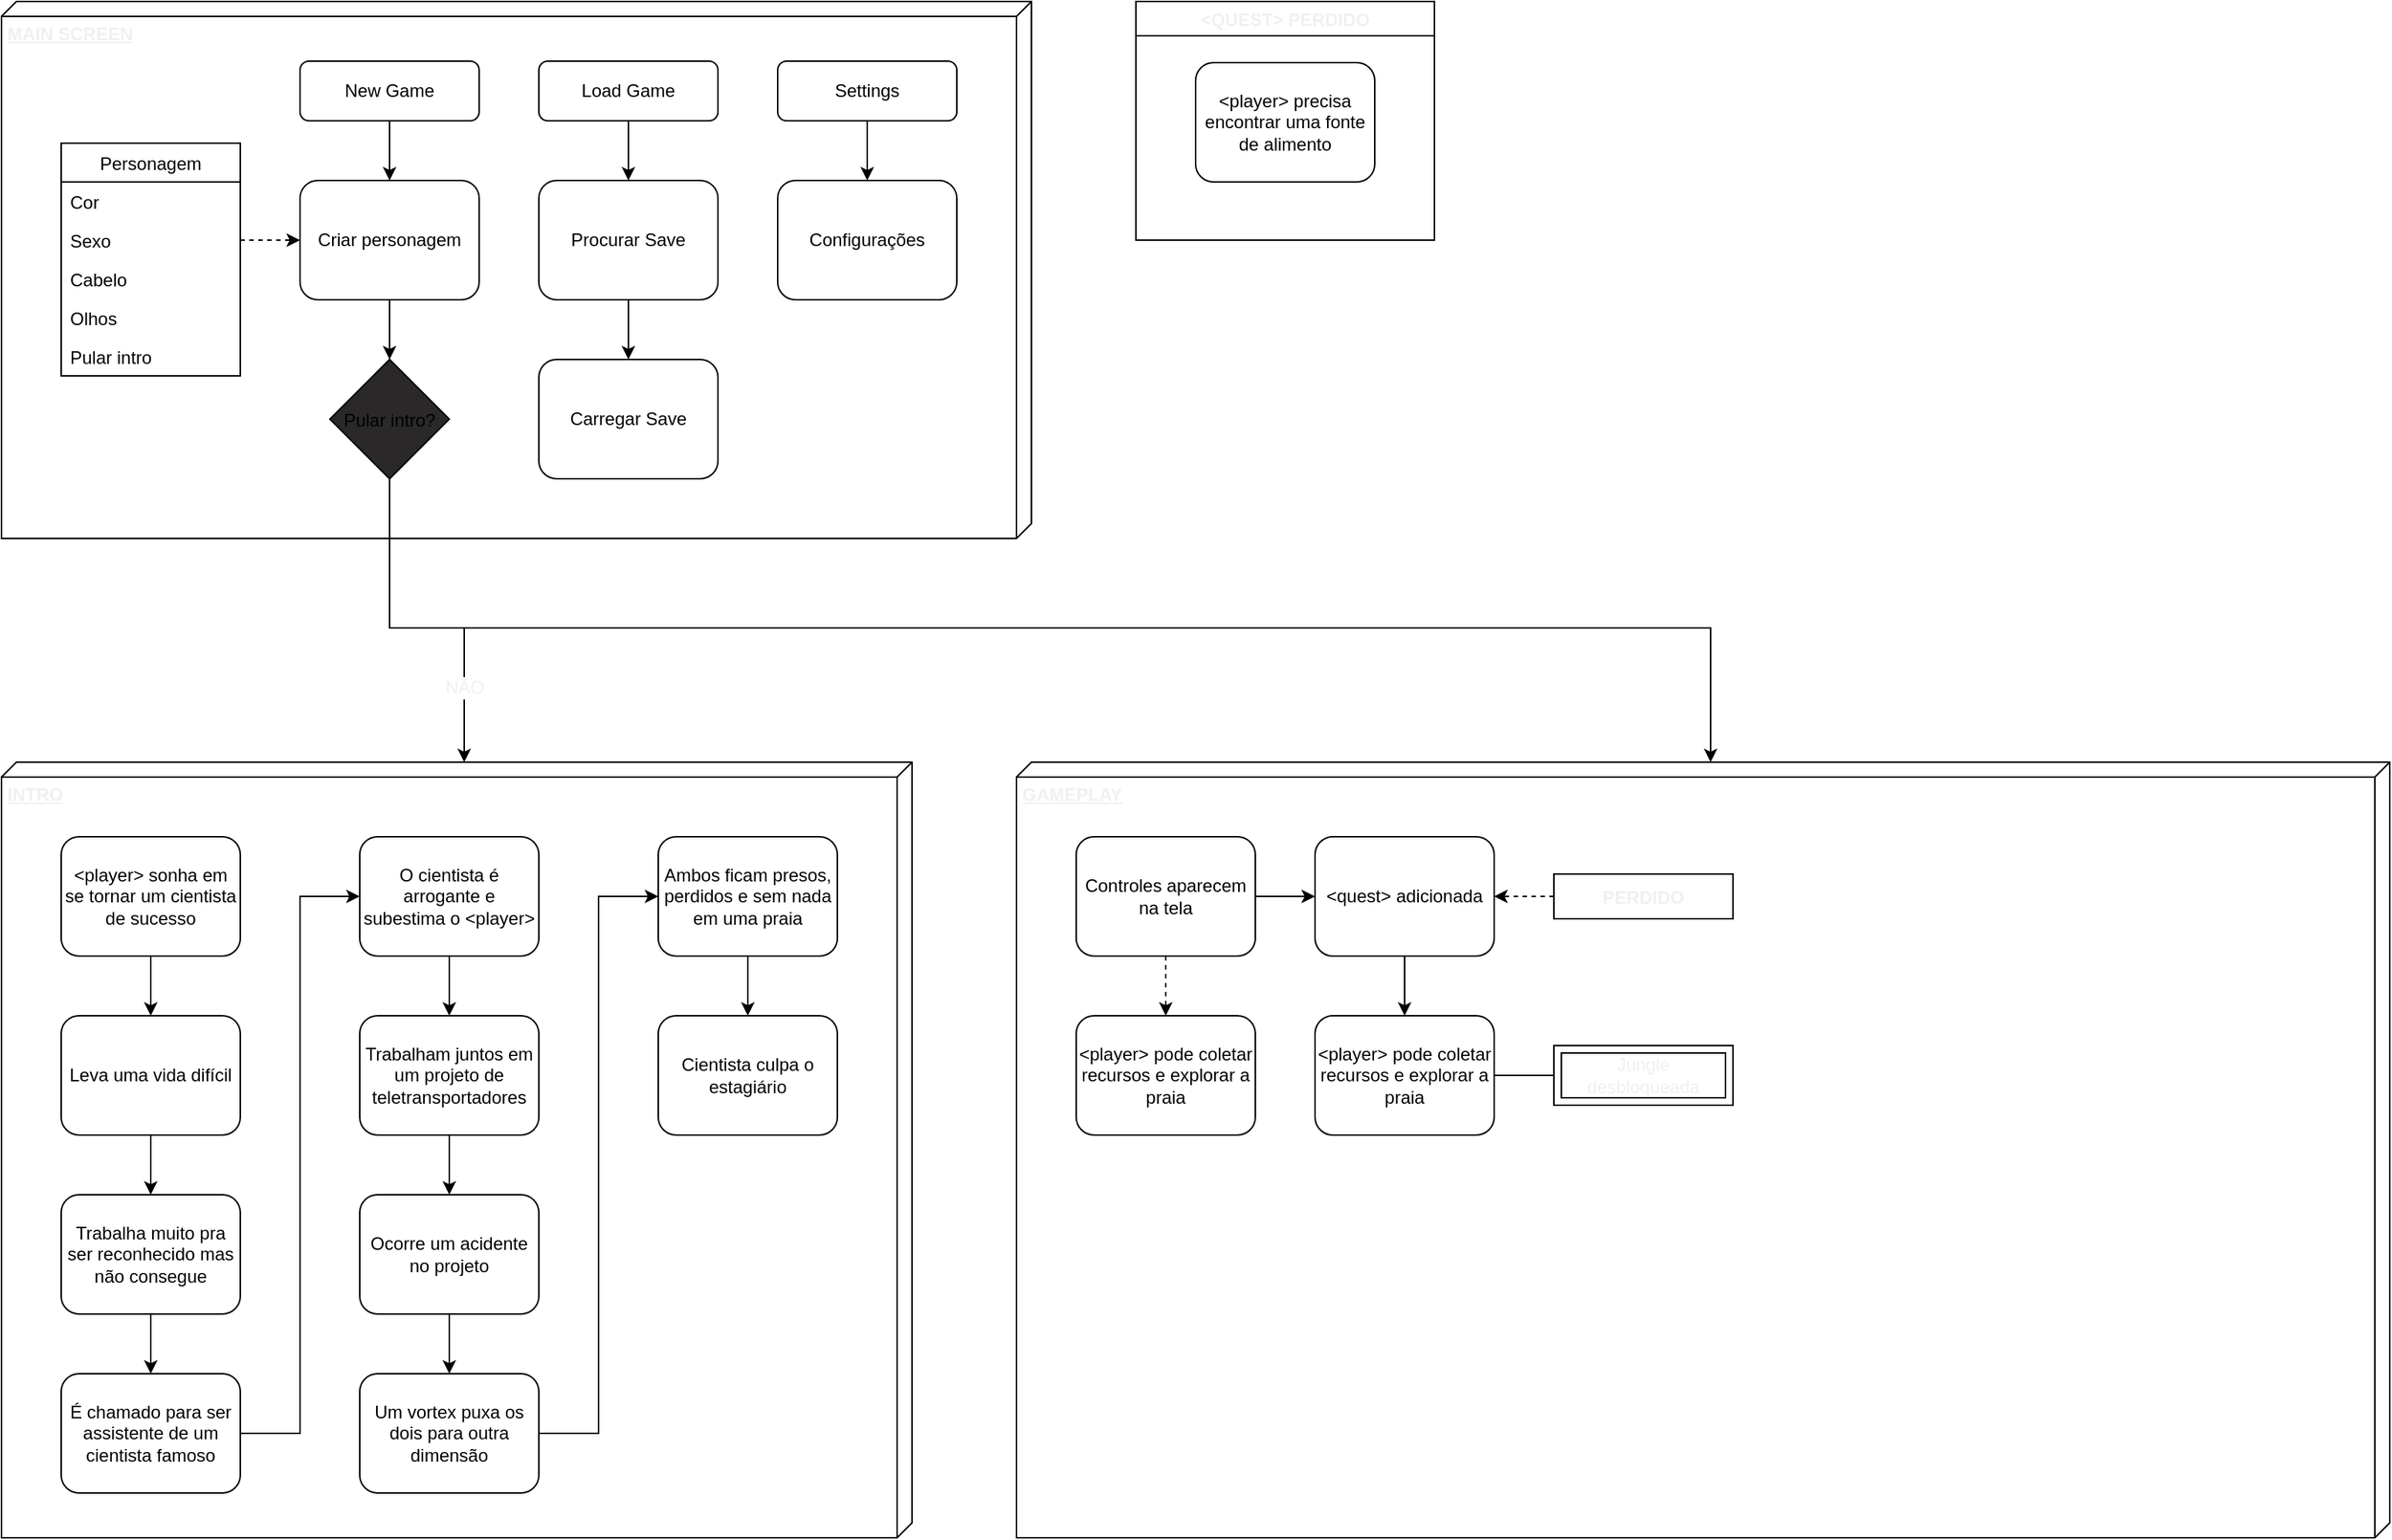 <mxfile version="20.8.16" type="github">
  <diagram id="C5RBs43oDa-KdzZeNtuy" name="Page-1">
    <mxGraphModel dx="2322" dy="1340" grid="1" gridSize="10" guides="1" tooltips="1" connect="1" arrows="1" fold="1" page="1" pageScale="1" pageWidth="3300" pageHeight="4681" math="0" shadow="0">
      <root>
        <mxCell id="WIyWlLk6GJQsqaUBKTNV-0" />
        <mxCell id="WIyWlLk6GJQsqaUBKTNV-1" parent="WIyWlLk6GJQsqaUBKTNV-0" />
        <mxCell id="SJo5ltNFuGh-xrkQavzZ-158" value="" style="group" vertex="1" connectable="0" parent="WIyWlLk6GJQsqaUBKTNV-1">
          <mxGeometry x="40" y="40" width="690" height="360" as="geometry" />
        </mxCell>
        <mxCell id="SJo5ltNFuGh-xrkQavzZ-93" value="New Game" style="rounded=1;whiteSpace=wrap;html=1;fontSize=12;glass=0;strokeWidth=1;shadow=0;movable=1;resizable=1;rotatable=1;deletable=1;editable=1;connectable=1;" vertex="1" parent="SJo5ltNFuGh-xrkQavzZ-158">
          <mxGeometry x="200" y="40" width="120" height="40" as="geometry" />
        </mxCell>
        <mxCell id="SJo5ltNFuGh-xrkQavzZ-94" value="Load Game" style="rounded=1;whiteSpace=wrap;html=1;fontSize=12;glass=0;strokeWidth=1;shadow=0;movable=1;resizable=1;rotatable=1;deletable=1;editable=1;connectable=1;" vertex="1" parent="SJo5ltNFuGh-xrkQavzZ-158">
          <mxGeometry x="360" y="40" width="120" height="40" as="geometry" />
        </mxCell>
        <mxCell id="SJo5ltNFuGh-xrkQavzZ-95" value="Settings" style="rounded=1;whiteSpace=wrap;html=1;fontSize=12;glass=0;strokeWidth=1;shadow=0;movable=1;resizable=1;rotatable=1;deletable=1;editable=1;connectable=1;" vertex="1" parent="SJo5ltNFuGh-xrkQavzZ-158">
          <mxGeometry x="520" y="40" width="120" height="40" as="geometry" />
        </mxCell>
        <mxCell id="SJo5ltNFuGh-xrkQavzZ-96" value="Criar personagem" style="rounded=1;whiteSpace=wrap;html=1;fontSize=12;glass=0;strokeWidth=1;shadow=0;movable=1;resizable=1;rotatable=1;deletable=1;editable=1;connectable=1;" vertex="1" parent="SJo5ltNFuGh-xrkQavzZ-158">
          <mxGeometry x="200" y="120" width="120" height="80" as="geometry" />
        </mxCell>
        <mxCell id="SJo5ltNFuGh-xrkQavzZ-108" style="edgeStyle=orthogonalEdgeStyle;rounded=0;orthogonalLoop=1;jettySize=auto;html=1;entryX=0.5;entryY=0;entryDx=0;entryDy=0;movable=1;resizable=1;rotatable=1;deletable=1;editable=1;connectable=1;" edge="1" parent="SJo5ltNFuGh-xrkQavzZ-158" source="SJo5ltNFuGh-xrkQavzZ-93" target="SJo5ltNFuGh-xrkQavzZ-96">
          <mxGeometry relative="1" as="geometry" />
        </mxCell>
        <mxCell id="SJo5ltNFuGh-xrkQavzZ-98" value="Pular intro?" style="rhombus;fillStyle=solid;fillColor=#2a2828;gradientColor=none;movable=1;resizable=1;rotatable=1;deletable=1;editable=1;connectable=1;" vertex="1" parent="SJo5ltNFuGh-xrkQavzZ-158">
          <mxGeometry x="220" y="240" width="80" height="80" as="geometry" />
        </mxCell>
        <mxCell id="SJo5ltNFuGh-xrkQavzZ-113" style="edgeStyle=orthogonalEdgeStyle;rounded=0;orthogonalLoop=1;jettySize=auto;html=1;entryX=0.5;entryY=0;entryDx=0;entryDy=0;movable=1;resizable=1;rotatable=1;deletable=1;editable=1;connectable=1;" edge="1" parent="SJo5ltNFuGh-xrkQavzZ-158" source="SJo5ltNFuGh-xrkQavzZ-96" target="SJo5ltNFuGh-xrkQavzZ-98">
          <mxGeometry relative="1" as="geometry" />
        </mxCell>
        <mxCell id="SJo5ltNFuGh-xrkQavzZ-101" value="Personagem" style="swimlane;fontStyle=0;childLayout=stackLayout;horizontal=1;startSize=26;fillColor=none;horizontalStack=0;resizeParent=1;resizeParentMax=0;resizeLast=0;collapsible=1;marginBottom=0;fillStyle=solid;movable=1;resizable=1;rotatable=1;deletable=1;editable=1;connectable=1;" vertex="1" parent="SJo5ltNFuGh-xrkQavzZ-158">
          <mxGeometry x="40" y="95" width="120" height="156" as="geometry" />
        </mxCell>
        <mxCell id="SJo5ltNFuGh-xrkQavzZ-102" value="Cor" style="text;strokeColor=none;fillColor=none;align=left;verticalAlign=top;spacingLeft=4;spacingRight=4;overflow=hidden;rotatable=1;points=[[0,0.5],[1,0.5]];portConstraint=eastwest;movable=1;resizable=1;deletable=1;editable=1;connectable=1;" vertex="1" parent="SJo5ltNFuGh-xrkQavzZ-101">
          <mxGeometry y="26" width="120" height="26" as="geometry" />
        </mxCell>
        <mxCell id="SJo5ltNFuGh-xrkQavzZ-103" value="Sexo" style="text;strokeColor=none;fillColor=none;align=left;verticalAlign=top;spacingLeft=4;spacingRight=4;overflow=hidden;rotatable=1;points=[[0,0.5],[1,0.5]];portConstraint=eastwest;movable=1;resizable=1;deletable=1;editable=1;connectable=1;" vertex="1" parent="SJo5ltNFuGh-xrkQavzZ-101">
          <mxGeometry y="52" width="120" height="26" as="geometry" />
        </mxCell>
        <mxCell id="SJo5ltNFuGh-xrkQavzZ-104" value="Cabelo" style="text;strokeColor=none;fillColor=none;align=left;verticalAlign=top;spacingLeft=4;spacingRight=4;overflow=hidden;rotatable=1;points=[[0,0.5],[1,0.5]];portConstraint=eastwest;movable=1;resizable=1;deletable=1;editable=1;connectable=1;" vertex="1" parent="SJo5ltNFuGh-xrkQavzZ-101">
          <mxGeometry y="78" width="120" height="26" as="geometry" />
        </mxCell>
        <mxCell id="SJo5ltNFuGh-xrkQavzZ-112" value="Olhos" style="text;strokeColor=none;fillColor=none;align=left;verticalAlign=top;spacingLeft=4;spacingRight=4;overflow=hidden;rotatable=1;points=[[0,0.5],[1,0.5]];portConstraint=eastwest;movable=1;resizable=1;deletable=1;editable=1;connectable=1;" vertex="1" parent="SJo5ltNFuGh-xrkQavzZ-101">
          <mxGeometry y="104" width="120" height="26" as="geometry" />
        </mxCell>
        <mxCell id="SJo5ltNFuGh-xrkQavzZ-106" value="Pular intro" style="text;strokeColor=none;fillColor=none;align=left;verticalAlign=top;spacingLeft=4;spacingRight=4;overflow=hidden;rotatable=1;points=[[0,0.5],[1,0.5]];portConstraint=eastwest;movable=1;resizable=1;deletable=1;editable=1;connectable=1;" vertex="1" parent="SJo5ltNFuGh-xrkQavzZ-101">
          <mxGeometry y="130" width="120" height="26" as="geometry" />
        </mxCell>
        <mxCell id="SJo5ltNFuGh-xrkQavzZ-107" style="edgeStyle=orthogonalEdgeStyle;rounded=0;orthogonalLoop=1;jettySize=auto;html=1;exitX=1;exitY=0.5;exitDx=0;exitDy=0;entryX=0;entryY=0.5;entryDx=0;entryDy=0;dashed=1;movable=1;resizable=1;rotatable=1;deletable=1;editable=1;connectable=1;" edge="1" parent="SJo5ltNFuGh-xrkQavzZ-158" source="SJo5ltNFuGh-xrkQavzZ-103" target="SJo5ltNFuGh-xrkQavzZ-96">
          <mxGeometry relative="1" as="geometry" />
        </mxCell>
        <mxCell id="SJo5ltNFuGh-xrkQavzZ-114" value="Procurar Save" style="rounded=1;whiteSpace=wrap;html=1;fontSize=12;glass=0;strokeWidth=1;shadow=0;movable=1;resizable=1;rotatable=1;deletable=1;editable=1;connectable=1;" vertex="1" parent="SJo5ltNFuGh-xrkQavzZ-158">
          <mxGeometry x="360" y="120" width="120" height="80" as="geometry" />
        </mxCell>
        <mxCell id="SJo5ltNFuGh-xrkQavzZ-115" style="edgeStyle=orthogonalEdgeStyle;rounded=0;orthogonalLoop=1;jettySize=auto;html=1;entryX=0.5;entryY=0;entryDx=0;entryDy=0;movable=1;resizable=1;rotatable=1;deletable=1;editable=1;connectable=1;" edge="1" parent="SJo5ltNFuGh-xrkQavzZ-158" source="SJo5ltNFuGh-xrkQavzZ-94" target="SJo5ltNFuGh-xrkQavzZ-114">
          <mxGeometry relative="1" as="geometry" />
        </mxCell>
        <mxCell id="SJo5ltNFuGh-xrkQavzZ-116" value="Carregar Save" style="rounded=1;whiteSpace=wrap;html=1;fontSize=12;glass=0;strokeWidth=1;shadow=0;movable=1;resizable=1;rotatable=1;deletable=1;editable=1;connectable=1;" vertex="1" parent="SJo5ltNFuGh-xrkQavzZ-158">
          <mxGeometry x="360" y="240" width="120" height="80" as="geometry" />
        </mxCell>
        <mxCell id="SJo5ltNFuGh-xrkQavzZ-117" style="edgeStyle=orthogonalEdgeStyle;rounded=0;orthogonalLoop=1;jettySize=auto;html=1;entryX=0.5;entryY=0;entryDx=0;entryDy=0;movable=1;resizable=1;rotatable=1;deletable=1;editable=1;connectable=1;" edge="1" parent="SJo5ltNFuGh-xrkQavzZ-158" source="SJo5ltNFuGh-xrkQavzZ-114" target="SJo5ltNFuGh-xrkQavzZ-116">
          <mxGeometry relative="1" as="geometry" />
        </mxCell>
        <mxCell id="SJo5ltNFuGh-xrkQavzZ-119" value="Configurações" style="rounded=1;whiteSpace=wrap;html=1;fontSize=12;glass=0;strokeWidth=1;shadow=0;movable=1;resizable=1;rotatable=1;deletable=1;editable=1;connectable=1;" vertex="1" parent="SJo5ltNFuGh-xrkQavzZ-158">
          <mxGeometry x="520" y="120" width="120" height="80" as="geometry" />
        </mxCell>
        <mxCell id="SJo5ltNFuGh-xrkQavzZ-120" style="edgeStyle=orthogonalEdgeStyle;rounded=0;orthogonalLoop=1;jettySize=auto;html=1;entryX=0.5;entryY=0;entryDx=0;entryDy=0;movable=1;resizable=1;rotatable=1;deletable=1;editable=1;connectable=1;" edge="1" parent="SJo5ltNFuGh-xrkQavzZ-158" source="SJo5ltNFuGh-xrkQavzZ-95" target="SJo5ltNFuGh-xrkQavzZ-119">
          <mxGeometry relative="1" as="geometry" />
        </mxCell>
        <mxCell id="SJo5ltNFuGh-xrkQavzZ-155" value="&lt;b&gt;MAIN SCREEN&lt;/b&gt;" style="verticalAlign=top;align=left;spacingTop=8;spacingLeft=2;spacingRight=12;shape=cube;size=10;direction=south;fontStyle=4;html=1;pointerEvents=0;fontFamily=Helvetica;fontSize=12;fontColor=rgb(240, 240, 240);fillColor=none;gradientColor=none;" vertex="1" parent="SJo5ltNFuGh-xrkQavzZ-158">
          <mxGeometry width="690" height="360" as="geometry" />
        </mxCell>
        <mxCell id="SJo5ltNFuGh-xrkQavzZ-181" value="" style="group" vertex="1" connectable="0" parent="WIyWlLk6GJQsqaUBKTNV-1">
          <mxGeometry x="40" y="550" width="610" height="520" as="geometry" />
        </mxCell>
        <mxCell id="SJo5ltNFuGh-xrkQavzZ-180" value="&lt;b&gt;INTRO&lt;/b&gt;" style="verticalAlign=top;align=left;spacingTop=8;spacingLeft=2;spacingRight=12;shape=cube;size=10;direction=south;fontStyle=4;html=1;pointerEvents=0;fontFamily=Helvetica;fontSize=12;fontColor=rgb(240, 240, 240);fillColor=none;gradientColor=none;container=0;" vertex="1" parent="SJo5ltNFuGh-xrkQavzZ-181">
          <mxGeometry width="610" height="520" as="geometry" />
        </mxCell>
        <mxCell id="SJo5ltNFuGh-xrkQavzZ-45" value="&amp;lt;player&amp;gt; sonha em se tornar um cientista de sucesso" style="rounded=1;whiteSpace=wrap;html=1;fontSize=12;glass=0;strokeWidth=1;shadow=0;" vertex="1" parent="SJo5ltNFuGh-xrkQavzZ-181">
          <mxGeometry x="40" y="50" width="120" height="80" as="geometry" />
        </mxCell>
        <mxCell id="SJo5ltNFuGh-xrkQavzZ-46" value="Trabalha muito pra ser reconhecido mas não consegue" style="rounded=1;whiteSpace=wrap;html=1;fontSize=12;glass=0;strokeWidth=1;shadow=0;" vertex="1" parent="SJo5ltNFuGh-xrkQavzZ-181">
          <mxGeometry x="40" y="290" width="120" height="80" as="geometry" />
        </mxCell>
        <mxCell id="SJo5ltNFuGh-xrkQavzZ-47" value="É chamado para ser assistente de um cientista famoso" style="rounded=1;whiteSpace=wrap;html=1;fontSize=12;glass=0;strokeWidth=1;shadow=0;" vertex="1" parent="SJo5ltNFuGh-xrkQavzZ-181">
          <mxGeometry x="40" y="410" width="120" height="80" as="geometry" />
        </mxCell>
        <mxCell id="SJo5ltNFuGh-xrkQavzZ-48" style="edgeStyle=orthogonalEdgeStyle;rounded=0;orthogonalLoop=1;jettySize=auto;html=1;entryX=0.5;entryY=0;entryDx=0;entryDy=0;" edge="1" parent="SJo5ltNFuGh-xrkQavzZ-181" source="SJo5ltNFuGh-xrkQavzZ-46" target="SJo5ltNFuGh-xrkQavzZ-47">
          <mxGeometry relative="1" as="geometry" />
        </mxCell>
        <mxCell id="SJo5ltNFuGh-xrkQavzZ-49" value="O cientista é arrogante e subestima o &amp;lt;player&amp;gt;" style="rounded=1;whiteSpace=wrap;html=1;fontSize=12;glass=0;strokeWidth=1;shadow=0;" vertex="1" parent="SJo5ltNFuGh-xrkQavzZ-181">
          <mxGeometry x="240" y="50" width="120" height="80" as="geometry" />
        </mxCell>
        <mxCell id="SJo5ltNFuGh-xrkQavzZ-50" style="edgeStyle=orthogonalEdgeStyle;rounded=0;orthogonalLoop=1;jettySize=auto;html=1;entryX=0;entryY=0.5;entryDx=0;entryDy=0;" edge="1" parent="SJo5ltNFuGh-xrkQavzZ-181" source="SJo5ltNFuGh-xrkQavzZ-47" target="SJo5ltNFuGh-xrkQavzZ-49">
          <mxGeometry relative="1" as="geometry" />
        </mxCell>
        <mxCell id="SJo5ltNFuGh-xrkQavzZ-51" value="Trabalham juntos em um projeto de teletransportadores" style="rounded=1;whiteSpace=wrap;html=1;fontSize=12;glass=0;strokeWidth=1;shadow=0;" vertex="1" parent="SJo5ltNFuGh-xrkQavzZ-181">
          <mxGeometry x="240" y="170" width="120" height="80" as="geometry" />
        </mxCell>
        <mxCell id="SJo5ltNFuGh-xrkQavzZ-52" style="edgeStyle=orthogonalEdgeStyle;rounded=0;orthogonalLoop=1;jettySize=auto;html=1;entryX=0.5;entryY=0;entryDx=0;entryDy=0;" edge="1" parent="SJo5ltNFuGh-xrkQavzZ-181" source="SJo5ltNFuGh-xrkQavzZ-49" target="SJo5ltNFuGh-xrkQavzZ-51">
          <mxGeometry relative="1" as="geometry" />
        </mxCell>
        <mxCell id="SJo5ltNFuGh-xrkQavzZ-53" value="Ocorre um acidente no projeto" style="rounded=1;whiteSpace=wrap;html=1;fontSize=12;glass=0;strokeWidth=1;shadow=0;" vertex="1" parent="SJo5ltNFuGh-xrkQavzZ-181">
          <mxGeometry x="240" y="290" width="120" height="80" as="geometry" />
        </mxCell>
        <mxCell id="SJo5ltNFuGh-xrkQavzZ-54" style="edgeStyle=orthogonalEdgeStyle;rounded=0;orthogonalLoop=1;jettySize=auto;html=1;entryX=0.5;entryY=0;entryDx=0;entryDy=0;" edge="1" parent="SJo5ltNFuGh-xrkQavzZ-181" source="SJo5ltNFuGh-xrkQavzZ-51" target="SJo5ltNFuGh-xrkQavzZ-53">
          <mxGeometry relative="1" as="geometry" />
        </mxCell>
        <mxCell id="SJo5ltNFuGh-xrkQavzZ-55" value="Um vortex puxa os dois para outra dimensão" style="rounded=1;whiteSpace=wrap;html=1;fontSize=12;glass=0;strokeWidth=1;shadow=0;" vertex="1" parent="SJo5ltNFuGh-xrkQavzZ-181">
          <mxGeometry x="240" y="410" width="120" height="80" as="geometry" />
        </mxCell>
        <mxCell id="SJo5ltNFuGh-xrkQavzZ-56" style="edgeStyle=orthogonalEdgeStyle;rounded=0;orthogonalLoop=1;jettySize=auto;html=1;entryX=0.5;entryY=0;entryDx=0;entryDy=0;" edge="1" parent="SJo5ltNFuGh-xrkQavzZ-181" source="SJo5ltNFuGh-xrkQavzZ-53" target="SJo5ltNFuGh-xrkQavzZ-55">
          <mxGeometry relative="1" as="geometry" />
        </mxCell>
        <mxCell id="SJo5ltNFuGh-xrkQavzZ-57" value="Ambos ficam presos, perdidos e sem nada em uma praia" style="rounded=1;whiteSpace=wrap;html=1;fontSize=12;glass=0;strokeWidth=1;shadow=0;" vertex="1" parent="SJo5ltNFuGh-xrkQavzZ-181">
          <mxGeometry x="440" y="50" width="120" height="80" as="geometry" />
        </mxCell>
        <mxCell id="SJo5ltNFuGh-xrkQavzZ-58" style="edgeStyle=orthogonalEdgeStyle;rounded=0;orthogonalLoop=1;jettySize=auto;html=1;entryX=0;entryY=0.5;entryDx=0;entryDy=0;" edge="1" parent="SJo5ltNFuGh-xrkQavzZ-181" source="SJo5ltNFuGh-xrkQavzZ-55" target="SJo5ltNFuGh-xrkQavzZ-57">
          <mxGeometry relative="1" as="geometry" />
        </mxCell>
        <mxCell id="SJo5ltNFuGh-xrkQavzZ-59" value="Cientista culpa o estagiário" style="rounded=1;whiteSpace=wrap;html=1;fontSize=12;glass=0;strokeWidth=1;shadow=0;" vertex="1" parent="SJo5ltNFuGh-xrkQavzZ-181">
          <mxGeometry x="440" y="170" width="120" height="80" as="geometry" />
        </mxCell>
        <mxCell id="SJo5ltNFuGh-xrkQavzZ-60" style="edgeStyle=orthogonalEdgeStyle;rounded=0;orthogonalLoop=1;jettySize=auto;html=1;entryX=0.5;entryY=0;entryDx=0;entryDy=0;" edge="1" parent="SJo5ltNFuGh-xrkQavzZ-181" source="SJo5ltNFuGh-xrkQavzZ-57" target="SJo5ltNFuGh-xrkQavzZ-59">
          <mxGeometry relative="1" as="geometry" />
        </mxCell>
        <mxCell id="SJo5ltNFuGh-xrkQavzZ-61" style="edgeStyle=orthogonalEdgeStyle;rounded=0;orthogonalLoop=1;jettySize=auto;html=1;entryX=0.5;entryY=0;entryDx=0;entryDy=0;" edge="1" parent="SJo5ltNFuGh-xrkQavzZ-181" source="SJo5ltNFuGh-xrkQavzZ-62" target="SJo5ltNFuGh-xrkQavzZ-46">
          <mxGeometry relative="1" as="geometry" />
        </mxCell>
        <mxCell id="SJo5ltNFuGh-xrkQavzZ-62" value="Leva uma vida difícil" style="rounded=1;whiteSpace=wrap;html=1;fontSize=12;glass=0;strokeWidth=1;shadow=0;" vertex="1" parent="SJo5ltNFuGh-xrkQavzZ-181">
          <mxGeometry x="40" y="170" width="120" height="80" as="geometry" />
        </mxCell>
        <mxCell id="SJo5ltNFuGh-xrkQavzZ-63" style="edgeStyle=orthogonalEdgeStyle;rounded=0;orthogonalLoop=1;jettySize=auto;html=1;entryX=0.5;entryY=0;entryDx=0;entryDy=0;" edge="1" parent="SJo5ltNFuGh-xrkQavzZ-181" source="SJo5ltNFuGh-xrkQavzZ-45" target="SJo5ltNFuGh-xrkQavzZ-62">
          <mxGeometry relative="1" as="geometry" />
        </mxCell>
        <mxCell id="SJo5ltNFuGh-xrkQavzZ-208" style="edgeStyle=orthogonalEdgeStyle;rounded=0;orthogonalLoop=1;jettySize=auto;html=1;entryX=0;entryY=0;entryDx=0;entryDy=300;entryPerimeter=0;fontFamily=Helvetica;fontSize=12;fontColor=rgb(240, 240, 240);" edge="1" parent="WIyWlLk6GJQsqaUBKTNV-1" source="SJo5ltNFuGh-xrkQavzZ-98" target="SJo5ltNFuGh-xrkQavzZ-180">
          <mxGeometry relative="1" as="geometry">
            <Array as="points">
              <mxPoint x="300" y="460" />
              <mxPoint x="350" y="460" />
            </Array>
          </mxGeometry>
        </mxCell>
        <mxCell id="SJo5ltNFuGh-xrkQavzZ-210" value="NÃO" style="edgeLabel;html=1;align=center;verticalAlign=middle;resizable=0;points=[];fontSize=12;fontFamily=Helvetica;fontColor=rgb(240, 240, 240);" vertex="1" connectable="0" parent="WIyWlLk6GJQsqaUBKTNV-1">
          <mxGeometry x="350.003" y="500.003" as="geometry" />
        </mxCell>
        <mxCell id="SJo5ltNFuGh-xrkQavzZ-185" value="&lt;b&gt;GAMEPLAY&lt;/b&gt;" style="verticalAlign=top;align=left;spacingTop=8;spacingLeft=2;spacingRight=12;shape=cube;size=10;direction=south;fontStyle=4;html=1;pointerEvents=0;fontFamily=Helvetica;fontSize=12;fontColor=rgb(240, 240, 240);fillColor=none;gradientColor=none;container=0;movable=1;resizable=1;rotatable=1;deletable=1;editable=1;connectable=1;" vertex="1" parent="WIyWlLk6GJQsqaUBKTNV-1">
          <mxGeometry x="720" y="550" width="920" height="520" as="geometry" />
        </mxCell>
        <mxCell id="SJo5ltNFuGh-xrkQavzZ-215" style="edgeStyle=orthogonalEdgeStyle;rounded=0;orthogonalLoop=1;jettySize=auto;html=1;entryX=0.5;entryY=0;entryDx=0;entryDy=0;fontFamily=Helvetica;fontSize=12;fontColor=rgb(240, 240, 240);dashed=1;" edge="1" parent="WIyWlLk6GJQsqaUBKTNV-1" source="SJo5ltNFuGh-xrkQavzZ-213" target="SJo5ltNFuGh-xrkQavzZ-214">
          <mxGeometry relative="1" as="geometry" />
        </mxCell>
        <mxCell id="SJo5ltNFuGh-xrkQavzZ-217" style="edgeStyle=orthogonalEdgeStyle;rounded=0;orthogonalLoop=1;jettySize=auto;html=1;entryX=0;entryY=0.5;entryDx=0;entryDy=0;fontFamily=Helvetica;fontSize=12;fontColor=rgb(240, 240, 240);" edge="1" parent="WIyWlLk6GJQsqaUBKTNV-1" source="SJo5ltNFuGh-xrkQavzZ-213" target="SJo5ltNFuGh-xrkQavzZ-216">
          <mxGeometry relative="1" as="geometry" />
        </mxCell>
        <mxCell id="SJo5ltNFuGh-xrkQavzZ-213" value="Controles aparecem na tela" style="rounded=1;whiteSpace=wrap;html=1;fontSize=12;glass=0;strokeWidth=1;shadow=0;" vertex="1" parent="WIyWlLk6GJQsqaUBKTNV-1">
          <mxGeometry x="760" y="600" width="120" height="80" as="geometry" />
        </mxCell>
        <mxCell id="SJo5ltNFuGh-xrkQavzZ-214" value="&amp;lt;player&amp;gt; pode coletar recursos e explorar a praia" style="rounded=1;whiteSpace=wrap;html=1;fontSize=12;glass=0;strokeWidth=1;shadow=0;" vertex="1" parent="WIyWlLk6GJQsqaUBKTNV-1">
          <mxGeometry x="760" y="720" width="120" height="80" as="geometry" />
        </mxCell>
        <mxCell id="SJo5ltNFuGh-xrkQavzZ-265" style="edgeStyle=orthogonalEdgeStyle;rounded=0;orthogonalLoop=1;jettySize=auto;html=1;entryX=0.5;entryY=0;entryDx=0;entryDy=0;fontFamily=Helvetica;fontSize=12;fontColor=rgb(240, 240, 240);endArrow=classic;endFill=1;" edge="1" parent="WIyWlLk6GJQsqaUBKTNV-1" source="SJo5ltNFuGh-xrkQavzZ-216" target="SJo5ltNFuGh-xrkQavzZ-264">
          <mxGeometry relative="1" as="geometry" />
        </mxCell>
        <mxCell id="SJo5ltNFuGh-xrkQavzZ-216" value="&amp;lt;quest&amp;gt; adicionada" style="rounded=1;whiteSpace=wrap;html=1;fontSize=12;glass=0;strokeWidth=1;shadow=0;" vertex="1" parent="WIyWlLk6GJQsqaUBKTNV-1">
          <mxGeometry x="920" y="600" width="120" height="80" as="geometry" />
        </mxCell>
        <mxCell id="SJo5ltNFuGh-xrkQavzZ-229" style="edgeStyle=orthogonalEdgeStyle;rounded=0;orthogonalLoop=1;jettySize=auto;html=1;exitX=0;exitY=0.5;exitDx=0;exitDy=0;entryX=1;entryY=0.5;entryDx=0;entryDy=0;fontFamily=Helvetica;fontSize=12;fontColor=rgb(240, 240, 240);dashed=1;" edge="1" parent="WIyWlLk6GJQsqaUBKTNV-1" source="SJo5ltNFuGh-xrkQavzZ-228" target="SJo5ltNFuGh-xrkQavzZ-216">
          <mxGeometry relative="1" as="geometry" />
        </mxCell>
        <mxCell id="SJo5ltNFuGh-xrkQavzZ-228" value="PERDIDO" style="fontStyle=1;pointerEvents=0;fontFamily=Helvetica;fontSize=12;fontColor=rgb(240, 240, 240);fillColor=none;gradientColor=none;" vertex="1" parent="WIyWlLk6GJQsqaUBKTNV-1">
          <mxGeometry x="1080" y="625" width="120" height="30" as="geometry" />
        </mxCell>
        <mxCell id="SJo5ltNFuGh-xrkQavzZ-259" style="edgeStyle=orthogonalEdgeStyle;rounded=0;orthogonalLoop=1;jettySize=auto;html=1;entryX=0;entryY=0;entryDx=0;entryDy=455;entryPerimeter=0;fontFamily=Helvetica;fontSize=12;fontColor=rgb(240, 240, 240);endArrow=classic;endFill=1;" edge="1" parent="WIyWlLk6GJQsqaUBKTNV-1" source="SJo5ltNFuGh-xrkQavzZ-98" target="SJo5ltNFuGh-xrkQavzZ-185">
          <mxGeometry relative="1" as="geometry">
            <Array as="points">
              <mxPoint x="300" y="460" />
              <mxPoint x="1185" y="460" />
            </Array>
          </mxGeometry>
        </mxCell>
        <mxCell id="SJo5ltNFuGh-xrkQavzZ-260" value="&lt;QUEST&gt; PERDIDO" style="swimlane;pointerEvents=0;fontFamily=Helvetica;fontSize=12;fontColor=rgb(240, 240, 240);fillColor=none;gradientColor=none;" vertex="1" parent="WIyWlLk6GJQsqaUBKTNV-1">
          <mxGeometry x="800" y="40" width="200" height="160" as="geometry">
            <mxRectangle x="800" y="240" width="160" height="30" as="alternateBounds" />
          </mxGeometry>
        </mxCell>
        <mxCell id="SJo5ltNFuGh-xrkQavzZ-241" value="&amp;lt;player&amp;gt; precisa encontrar uma fonte de alimento" style="rounded=1;whiteSpace=wrap;html=1;fontSize=12;glass=0;strokeWidth=1;shadow=0;" vertex="1" parent="SJo5ltNFuGh-xrkQavzZ-260">
          <mxGeometry x="40" y="41" width="120" height="80" as="geometry" />
        </mxCell>
        <mxCell id="SJo5ltNFuGh-xrkQavzZ-262" value="Jungle desbloqueada" style="shape=ext;margin=3;double=1;whiteSpace=wrap;html=1;align=center;pointerEvents=0;fontFamily=Helvetica;fontSize=12;fontColor=rgb(240, 240, 240);fillColor=none;gradientColor=none;" vertex="1" parent="WIyWlLk6GJQsqaUBKTNV-1">
          <mxGeometry x="1080" y="740" width="120" height="40" as="geometry" />
        </mxCell>
        <mxCell id="SJo5ltNFuGh-xrkQavzZ-267" style="edgeStyle=orthogonalEdgeStyle;rounded=0;orthogonalLoop=1;jettySize=auto;html=1;entryX=0;entryY=0.5;entryDx=0;entryDy=0;fontFamily=Helvetica;fontSize=12;fontColor=rgb(240, 240, 240);endArrow=none;endFill=0;" edge="1" parent="WIyWlLk6GJQsqaUBKTNV-1" source="SJo5ltNFuGh-xrkQavzZ-264" target="SJo5ltNFuGh-xrkQavzZ-262">
          <mxGeometry relative="1" as="geometry" />
        </mxCell>
        <mxCell id="SJo5ltNFuGh-xrkQavzZ-264" value="&amp;lt;player&amp;gt; pode coletar recursos e explorar a praia" style="rounded=1;whiteSpace=wrap;html=1;fontSize=12;glass=0;strokeWidth=1;shadow=0;" vertex="1" parent="WIyWlLk6GJQsqaUBKTNV-1">
          <mxGeometry x="920" y="720" width="120" height="80" as="geometry" />
        </mxCell>
      </root>
    </mxGraphModel>
  </diagram>
</mxfile>

